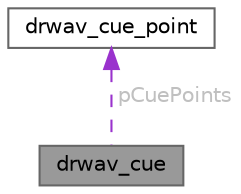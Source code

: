 digraph "drwav_cue"
{
 // LATEX_PDF_SIZE
  bgcolor="transparent";
  edge [fontname=Helvetica,fontsize=10,labelfontname=Helvetica,labelfontsize=10];
  node [fontname=Helvetica,fontsize=10,shape=box,height=0.2,width=0.4];
  Node1 [id="Node000001",label="drwav_cue",height=0.2,width=0.4,color="gray40", fillcolor="grey60", style="filled", fontcolor="black",tooltip=" "];
  Node2 -> Node1 [id="edge3_Node000001_Node000002",dir="back",color="darkorchid3",style="dashed",tooltip=" ",label=" pCuePoints",fontcolor="grey" ];
  Node2 [id="Node000002",label="drwav_cue_point",height=0.2,width=0.4,color="gray40", fillcolor="white", style="filled",URL="$structdrwav__cue__point.html",tooltip=" "];
}
